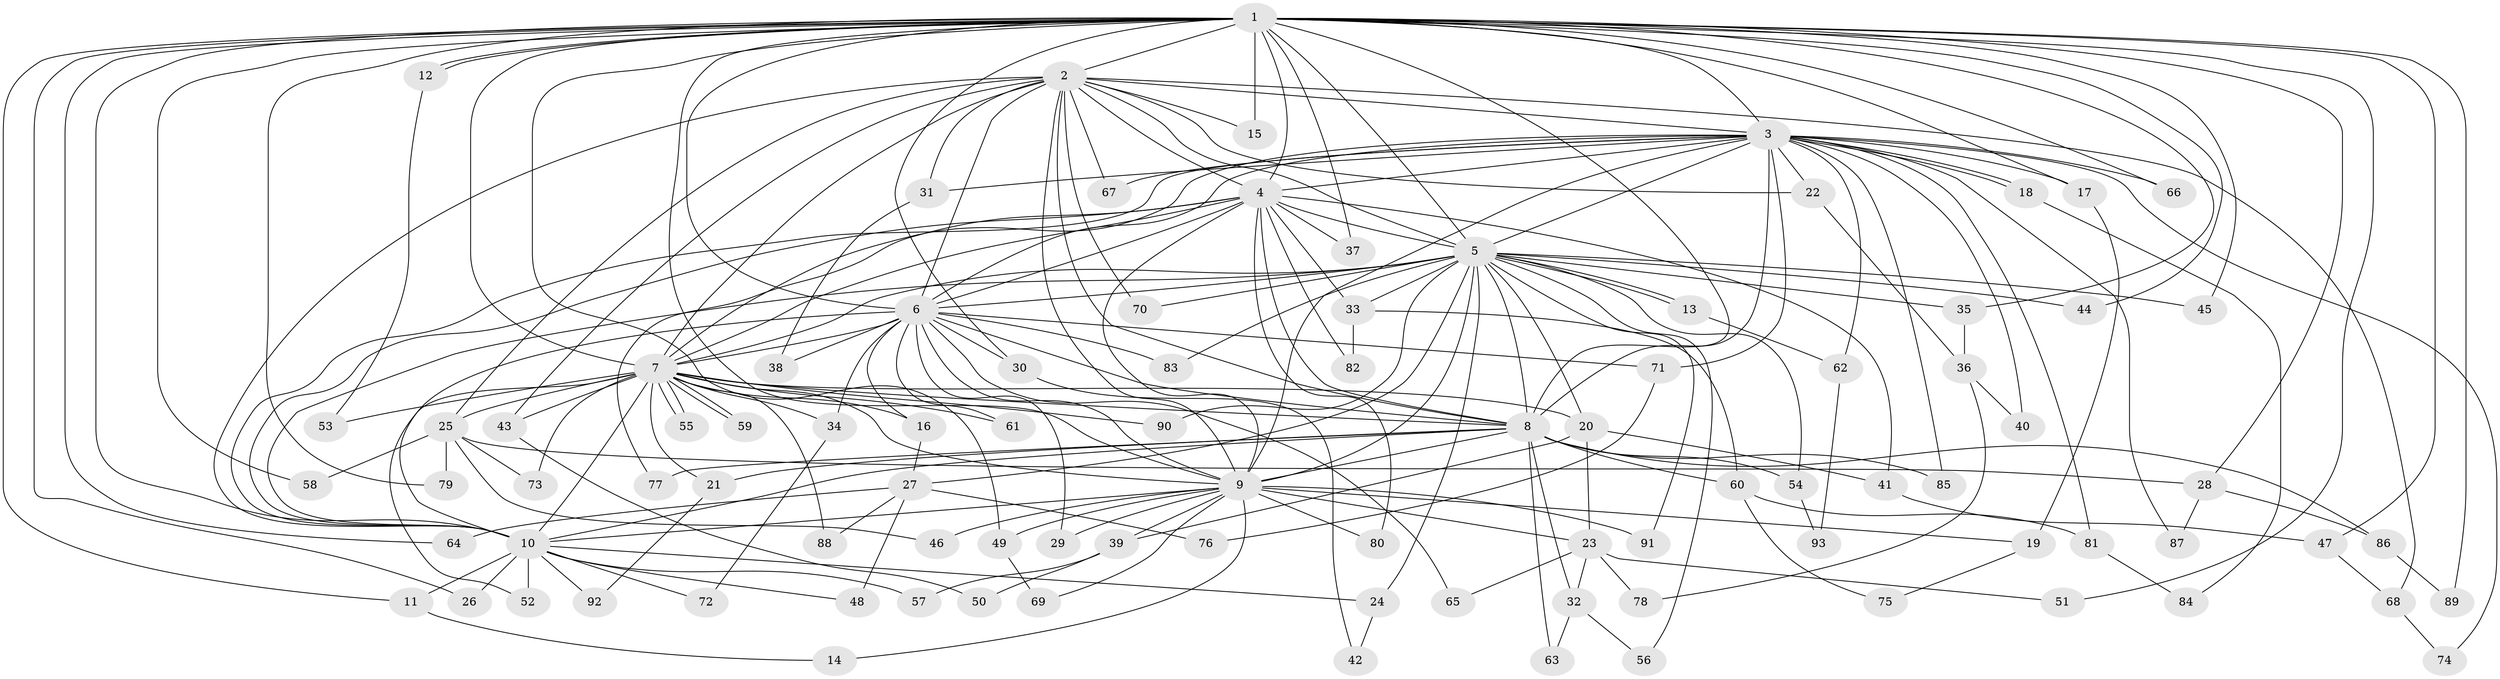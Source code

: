 // Generated by graph-tools (version 1.1) at 2025/25/03/09/25 03:25:53]
// undirected, 93 vertices, 211 edges
graph export_dot {
graph [start="1"]
  node [color=gray90,style=filled];
  1;
  2;
  3;
  4;
  5;
  6;
  7;
  8;
  9;
  10;
  11;
  12;
  13;
  14;
  15;
  16;
  17;
  18;
  19;
  20;
  21;
  22;
  23;
  24;
  25;
  26;
  27;
  28;
  29;
  30;
  31;
  32;
  33;
  34;
  35;
  36;
  37;
  38;
  39;
  40;
  41;
  42;
  43;
  44;
  45;
  46;
  47;
  48;
  49;
  50;
  51;
  52;
  53;
  54;
  55;
  56;
  57;
  58;
  59;
  60;
  61;
  62;
  63;
  64;
  65;
  66;
  67;
  68;
  69;
  70;
  71;
  72;
  73;
  74;
  75;
  76;
  77;
  78;
  79;
  80;
  81;
  82;
  83;
  84;
  85;
  86;
  87;
  88;
  89;
  90;
  91;
  92;
  93;
  1 -- 2;
  1 -- 3;
  1 -- 4;
  1 -- 5;
  1 -- 6;
  1 -- 7;
  1 -- 8;
  1 -- 9;
  1 -- 10;
  1 -- 11;
  1 -- 12;
  1 -- 12;
  1 -- 15;
  1 -- 17;
  1 -- 26;
  1 -- 28;
  1 -- 30;
  1 -- 35;
  1 -- 37;
  1 -- 44;
  1 -- 45;
  1 -- 47;
  1 -- 49;
  1 -- 51;
  1 -- 58;
  1 -- 64;
  1 -- 66;
  1 -- 79;
  1 -- 89;
  2 -- 3;
  2 -- 4;
  2 -- 5;
  2 -- 6;
  2 -- 7;
  2 -- 8;
  2 -- 9;
  2 -- 10;
  2 -- 15;
  2 -- 22;
  2 -- 25;
  2 -- 31;
  2 -- 43;
  2 -- 67;
  2 -- 68;
  2 -- 70;
  3 -- 4;
  3 -- 5;
  3 -- 6;
  3 -- 7;
  3 -- 8;
  3 -- 9;
  3 -- 10;
  3 -- 17;
  3 -- 18;
  3 -- 18;
  3 -- 22;
  3 -- 31;
  3 -- 40;
  3 -- 62;
  3 -- 66;
  3 -- 67;
  3 -- 71;
  3 -- 74;
  3 -- 81;
  3 -- 85;
  3 -- 87;
  4 -- 5;
  4 -- 6;
  4 -- 7;
  4 -- 8;
  4 -- 9;
  4 -- 10;
  4 -- 33;
  4 -- 37;
  4 -- 41;
  4 -- 77;
  4 -- 80;
  4 -- 82;
  5 -- 6;
  5 -- 7;
  5 -- 8;
  5 -- 9;
  5 -- 10;
  5 -- 13;
  5 -- 13;
  5 -- 20;
  5 -- 24;
  5 -- 27;
  5 -- 33;
  5 -- 35;
  5 -- 44;
  5 -- 45;
  5 -- 54;
  5 -- 56;
  5 -- 70;
  5 -- 83;
  5 -- 90;
  5 -- 91;
  6 -- 7;
  6 -- 8;
  6 -- 9;
  6 -- 10;
  6 -- 16;
  6 -- 29;
  6 -- 30;
  6 -- 34;
  6 -- 38;
  6 -- 61;
  6 -- 65;
  6 -- 71;
  6 -- 83;
  7 -- 8;
  7 -- 9;
  7 -- 10;
  7 -- 16;
  7 -- 20;
  7 -- 21;
  7 -- 25;
  7 -- 34;
  7 -- 43;
  7 -- 52;
  7 -- 53;
  7 -- 55;
  7 -- 55;
  7 -- 59;
  7 -- 59;
  7 -- 61;
  7 -- 73;
  7 -- 88;
  7 -- 90;
  8 -- 9;
  8 -- 10;
  8 -- 21;
  8 -- 32;
  8 -- 54;
  8 -- 60;
  8 -- 63;
  8 -- 77;
  8 -- 85;
  8 -- 86;
  9 -- 10;
  9 -- 14;
  9 -- 19;
  9 -- 23;
  9 -- 29;
  9 -- 39;
  9 -- 46;
  9 -- 49;
  9 -- 69;
  9 -- 80;
  9 -- 91;
  10 -- 11;
  10 -- 24;
  10 -- 26;
  10 -- 48;
  10 -- 52;
  10 -- 57;
  10 -- 72;
  10 -- 92;
  11 -- 14;
  12 -- 53;
  13 -- 62;
  16 -- 27;
  17 -- 19;
  18 -- 84;
  19 -- 75;
  20 -- 23;
  20 -- 39;
  20 -- 41;
  21 -- 92;
  22 -- 36;
  23 -- 32;
  23 -- 51;
  23 -- 65;
  23 -- 78;
  24 -- 42;
  25 -- 28;
  25 -- 46;
  25 -- 58;
  25 -- 73;
  25 -- 79;
  27 -- 48;
  27 -- 64;
  27 -- 76;
  27 -- 88;
  28 -- 86;
  28 -- 87;
  30 -- 42;
  31 -- 38;
  32 -- 56;
  32 -- 63;
  33 -- 60;
  33 -- 82;
  34 -- 72;
  35 -- 36;
  36 -- 40;
  36 -- 78;
  39 -- 50;
  39 -- 57;
  41 -- 47;
  43 -- 50;
  47 -- 68;
  49 -- 69;
  54 -- 93;
  60 -- 75;
  60 -- 81;
  62 -- 93;
  68 -- 74;
  71 -- 76;
  81 -- 84;
  86 -- 89;
}
